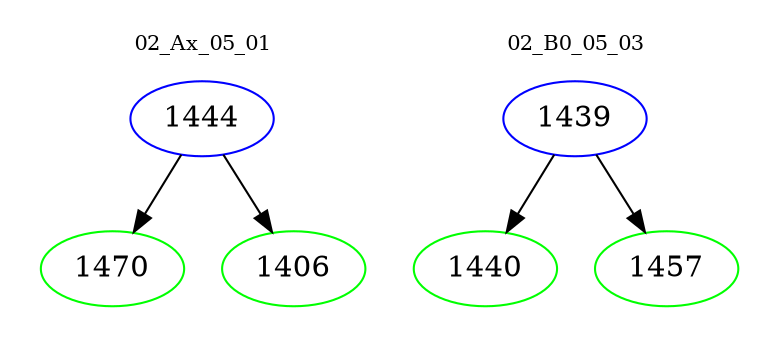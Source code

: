 digraph{
subgraph cluster_0 {
color = white
label = "02_Ax_05_01";
fontsize=10;
T0_1444 [label="1444", color="blue"]
T0_1444 -> T0_1470 [color="black"]
T0_1470 [label="1470", color="green"]
T0_1444 -> T0_1406 [color="black"]
T0_1406 [label="1406", color="green"]
}
subgraph cluster_1 {
color = white
label = "02_B0_05_03";
fontsize=10;
T1_1439 [label="1439", color="blue"]
T1_1439 -> T1_1440 [color="black"]
T1_1440 [label="1440", color="green"]
T1_1439 -> T1_1457 [color="black"]
T1_1457 [label="1457", color="green"]
}
}
